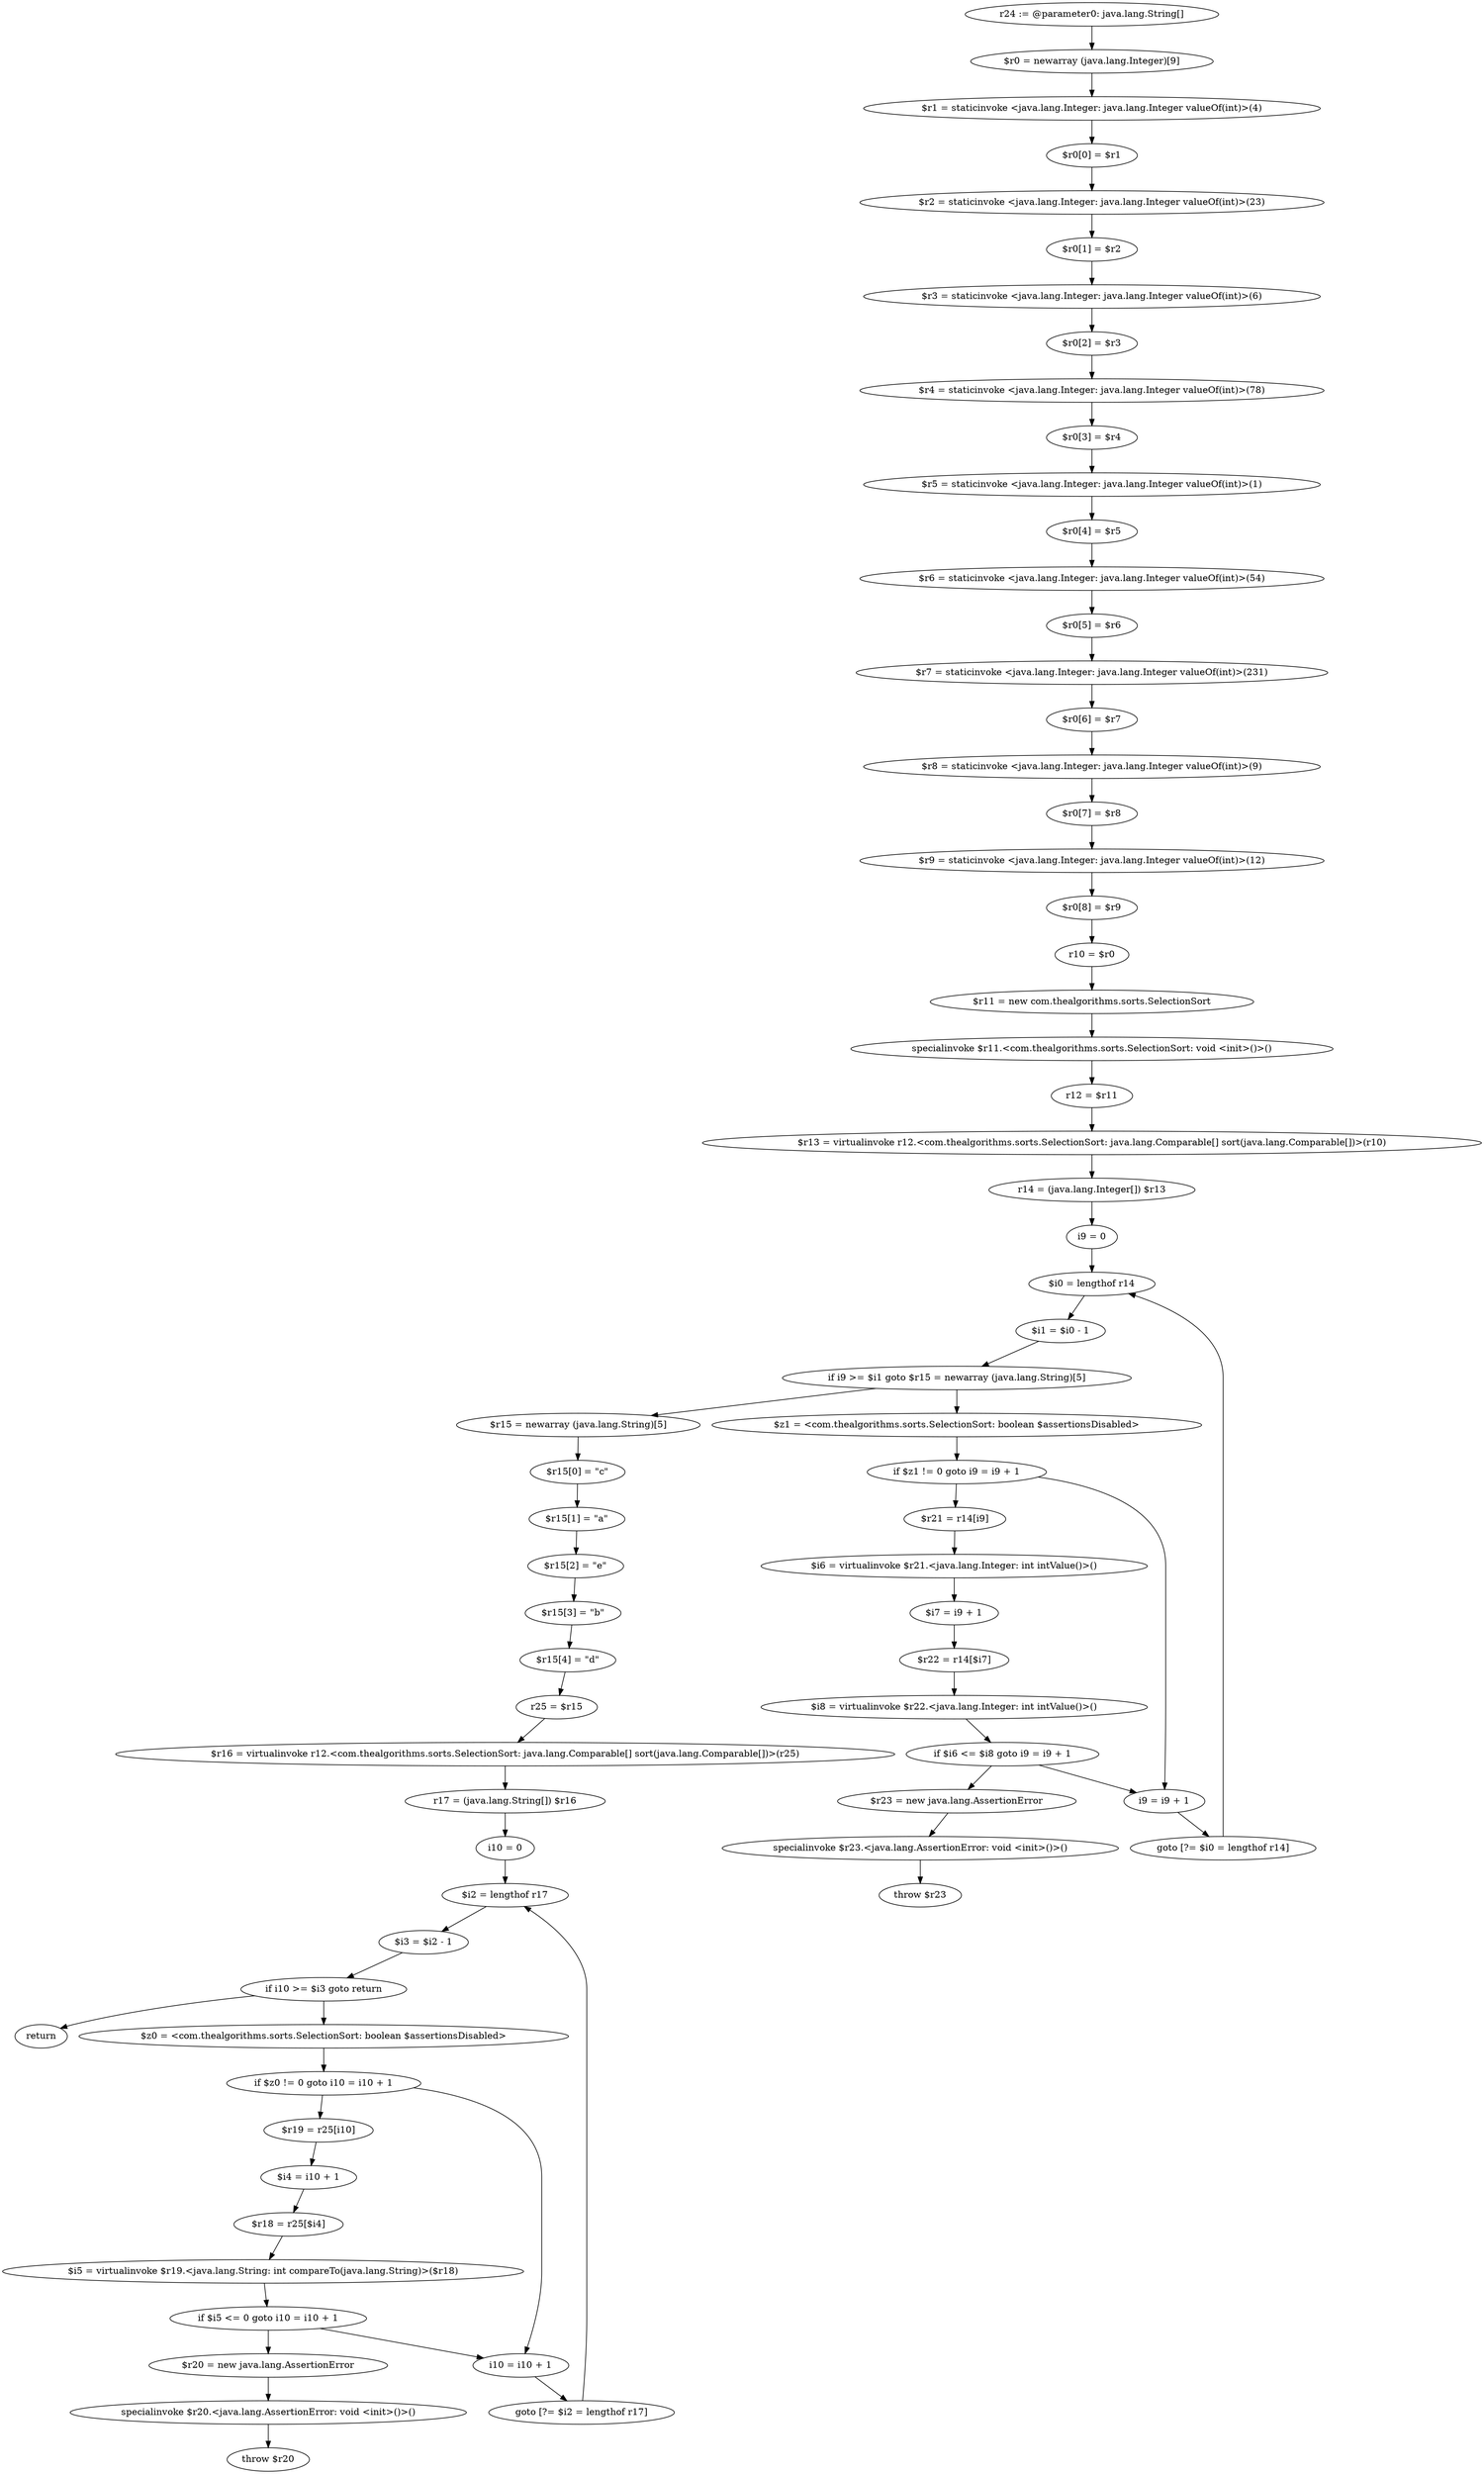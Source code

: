 digraph "unitGraph" {
    "r24 := @parameter0: java.lang.String[]"
    "$r0 = newarray (java.lang.Integer)[9]"
    "$r1 = staticinvoke <java.lang.Integer: java.lang.Integer valueOf(int)>(4)"
    "$r0[0] = $r1"
    "$r2 = staticinvoke <java.lang.Integer: java.lang.Integer valueOf(int)>(23)"
    "$r0[1] = $r2"
    "$r3 = staticinvoke <java.lang.Integer: java.lang.Integer valueOf(int)>(6)"
    "$r0[2] = $r3"
    "$r4 = staticinvoke <java.lang.Integer: java.lang.Integer valueOf(int)>(78)"
    "$r0[3] = $r4"
    "$r5 = staticinvoke <java.lang.Integer: java.lang.Integer valueOf(int)>(1)"
    "$r0[4] = $r5"
    "$r6 = staticinvoke <java.lang.Integer: java.lang.Integer valueOf(int)>(54)"
    "$r0[5] = $r6"
    "$r7 = staticinvoke <java.lang.Integer: java.lang.Integer valueOf(int)>(231)"
    "$r0[6] = $r7"
    "$r8 = staticinvoke <java.lang.Integer: java.lang.Integer valueOf(int)>(9)"
    "$r0[7] = $r8"
    "$r9 = staticinvoke <java.lang.Integer: java.lang.Integer valueOf(int)>(12)"
    "$r0[8] = $r9"
    "r10 = $r0"
    "$r11 = new com.thealgorithms.sorts.SelectionSort"
    "specialinvoke $r11.<com.thealgorithms.sorts.SelectionSort: void <init>()>()"
    "r12 = $r11"
    "$r13 = virtualinvoke r12.<com.thealgorithms.sorts.SelectionSort: java.lang.Comparable[] sort(java.lang.Comparable[])>(r10)"
    "r14 = (java.lang.Integer[]) $r13"
    "i9 = 0"
    "$i0 = lengthof r14"
    "$i1 = $i0 - 1"
    "if i9 >= $i1 goto $r15 = newarray (java.lang.String)[5]"
    "$z1 = <com.thealgorithms.sorts.SelectionSort: boolean $assertionsDisabled>"
    "if $z1 != 0 goto i9 = i9 + 1"
    "$r21 = r14[i9]"
    "$i6 = virtualinvoke $r21.<java.lang.Integer: int intValue()>()"
    "$i7 = i9 + 1"
    "$r22 = r14[$i7]"
    "$i8 = virtualinvoke $r22.<java.lang.Integer: int intValue()>()"
    "if $i6 <= $i8 goto i9 = i9 + 1"
    "$r23 = new java.lang.AssertionError"
    "specialinvoke $r23.<java.lang.AssertionError: void <init>()>()"
    "throw $r23"
    "i9 = i9 + 1"
    "goto [?= $i0 = lengthof r14]"
    "$r15 = newarray (java.lang.String)[5]"
    "$r15[0] = \"c\""
    "$r15[1] = \"a\""
    "$r15[2] = \"e\""
    "$r15[3] = \"b\""
    "$r15[4] = \"d\""
    "r25 = $r15"
    "$r16 = virtualinvoke r12.<com.thealgorithms.sorts.SelectionSort: java.lang.Comparable[] sort(java.lang.Comparable[])>(r25)"
    "r17 = (java.lang.String[]) $r16"
    "i10 = 0"
    "$i2 = lengthof r17"
    "$i3 = $i2 - 1"
    "if i10 >= $i3 goto return"
    "$z0 = <com.thealgorithms.sorts.SelectionSort: boolean $assertionsDisabled>"
    "if $z0 != 0 goto i10 = i10 + 1"
    "$r19 = r25[i10]"
    "$i4 = i10 + 1"
    "$r18 = r25[$i4]"
    "$i5 = virtualinvoke $r19.<java.lang.String: int compareTo(java.lang.String)>($r18)"
    "if $i5 <= 0 goto i10 = i10 + 1"
    "$r20 = new java.lang.AssertionError"
    "specialinvoke $r20.<java.lang.AssertionError: void <init>()>()"
    "throw $r20"
    "i10 = i10 + 1"
    "goto [?= $i2 = lengthof r17]"
    "return"
    "r24 := @parameter0: java.lang.String[]"->"$r0 = newarray (java.lang.Integer)[9]";
    "$r0 = newarray (java.lang.Integer)[9]"->"$r1 = staticinvoke <java.lang.Integer: java.lang.Integer valueOf(int)>(4)";
    "$r1 = staticinvoke <java.lang.Integer: java.lang.Integer valueOf(int)>(4)"->"$r0[0] = $r1";
    "$r0[0] = $r1"->"$r2 = staticinvoke <java.lang.Integer: java.lang.Integer valueOf(int)>(23)";
    "$r2 = staticinvoke <java.lang.Integer: java.lang.Integer valueOf(int)>(23)"->"$r0[1] = $r2";
    "$r0[1] = $r2"->"$r3 = staticinvoke <java.lang.Integer: java.lang.Integer valueOf(int)>(6)";
    "$r3 = staticinvoke <java.lang.Integer: java.lang.Integer valueOf(int)>(6)"->"$r0[2] = $r3";
    "$r0[2] = $r3"->"$r4 = staticinvoke <java.lang.Integer: java.lang.Integer valueOf(int)>(78)";
    "$r4 = staticinvoke <java.lang.Integer: java.lang.Integer valueOf(int)>(78)"->"$r0[3] = $r4";
    "$r0[3] = $r4"->"$r5 = staticinvoke <java.lang.Integer: java.lang.Integer valueOf(int)>(1)";
    "$r5 = staticinvoke <java.lang.Integer: java.lang.Integer valueOf(int)>(1)"->"$r0[4] = $r5";
    "$r0[4] = $r5"->"$r6 = staticinvoke <java.lang.Integer: java.lang.Integer valueOf(int)>(54)";
    "$r6 = staticinvoke <java.lang.Integer: java.lang.Integer valueOf(int)>(54)"->"$r0[5] = $r6";
    "$r0[5] = $r6"->"$r7 = staticinvoke <java.lang.Integer: java.lang.Integer valueOf(int)>(231)";
    "$r7 = staticinvoke <java.lang.Integer: java.lang.Integer valueOf(int)>(231)"->"$r0[6] = $r7";
    "$r0[6] = $r7"->"$r8 = staticinvoke <java.lang.Integer: java.lang.Integer valueOf(int)>(9)";
    "$r8 = staticinvoke <java.lang.Integer: java.lang.Integer valueOf(int)>(9)"->"$r0[7] = $r8";
    "$r0[7] = $r8"->"$r9 = staticinvoke <java.lang.Integer: java.lang.Integer valueOf(int)>(12)";
    "$r9 = staticinvoke <java.lang.Integer: java.lang.Integer valueOf(int)>(12)"->"$r0[8] = $r9";
    "$r0[8] = $r9"->"r10 = $r0";
    "r10 = $r0"->"$r11 = new com.thealgorithms.sorts.SelectionSort";
    "$r11 = new com.thealgorithms.sorts.SelectionSort"->"specialinvoke $r11.<com.thealgorithms.sorts.SelectionSort: void <init>()>()";
    "specialinvoke $r11.<com.thealgorithms.sorts.SelectionSort: void <init>()>()"->"r12 = $r11";
    "r12 = $r11"->"$r13 = virtualinvoke r12.<com.thealgorithms.sorts.SelectionSort: java.lang.Comparable[] sort(java.lang.Comparable[])>(r10)";
    "$r13 = virtualinvoke r12.<com.thealgorithms.sorts.SelectionSort: java.lang.Comparable[] sort(java.lang.Comparable[])>(r10)"->"r14 = (java.lang.Integer[]) $r13";
    "r14 = (java.lang.Integer[]) $r13"->"i9 = 0";
    "i9 = 0"->"$i0 = lengthof r14";
    "$i0 = lengthof r14"->"$i1 = $i0 - 1";
    "$i1 = $i0 - 1"->"if i9 >= $i1 goto $r15 = newarray (java.lang.String)[5]";
    "if i9 >= $i1 goto $r15 = newarray (java.lang.String)[5]"->"$z1 = <com.thealgorithms.sorts.SelectionSort: boolean $assertionsDisabled>";
    "if i9 >= $i1 goto $r15 = newarray (java.lang.String)[5]"->"$r15 = newarray (java.lang.String)[5]";
    "$z1 = <com.thealgorithms.sorts.SelectionSort: boolean $assertionsDisabled>"->"if $z1 != 0 goto i9 = i9 + 1";
    "if $z1 != 0 goto i9 = i9 + 1"->"$r21 = r14[i9]";
    "if $z1 != 0 goto i9 = i9 + 1"->"i9 = i9 + 1";
    "$r21 = r14[i9]"->"$i6 = virtualinvoke $r21.<java.lang.Integer: int intValue()>()";
    "$i6 = virtualinvoke $r21.<java.lang.Integer: int intValue()>()"->"$i7 = i9 + 1";
    "$i7 = i9 + 1"->"$r22 = r14[$i7]";
    "$r22 = r14[$i7]"->"$i8 = virtualinvoke $r22.<java.lang.Integer: int intValue()>()";
    "$i8 = virtualinvoke $r22.<java.lang.Integer: int intValue()>()"->"if $i6 <= $i8 goto i9 = i9 + 1";
    "if $i6 <= $i8 goto i9 = i9 + 1"->"$r23 = new java.lang.AssertionError";
    "if $i6 <= $i8 goto i9 = i9 + 1"->"i9 = i9 + 1";
    "$r23 = new java.lang.AssertionError"->"specialinvoke $r23.<java.lang.AssertionError: void <init>()>()";
    "specialinvoke $r23.<java.lang.AssertionError: void <init>()>()"->"throw $r23";
    "i9 = i9 + 1"->"goto [?= $i0 = lengthof r14]";
    "goto [?= $i0 = lengthof r14]"->"$i0 = lengthof r14";
    "$r15 = newarray (java.lang.String)[5]"->"$r15[0] = \"c\"";
    "$r15[0] = \"c\""->"$r15[1] = \"a\"";
    "$r15[1] = \"a\""->"$r15[2] = \"e\"";
    "$r15[2] = \"e\""->"$r15[3] = \"b\"";
    "$r15[3] = \"b\""->"$r15[4] = \"d\"";
    "$r15[4] = \"d\""->"r25 = $r15";
    "r25 = $r15"->"$r16 = virtualinvoke r12.<com.thealgorithms.sorts.SelectionSort: java.lang.Comparable[] sort(java.lang.Comparable[])>(r25)";
    "$r16 = virtualinvoke r12.<com.thealgorithms.sorts.SelectionSort: java.lang.Comparable[] sort(java.lang.Comparable[])>(r25)"->"r17 = (java.lang.String[]) $r16";
    "r17 = (java.lang.String[]) $r16"->"i10 = 0";
    "i10 = 0"->"$i2 = lengthof r17";
    "$i2 = lengthof r17"->"$i3 = $i2 - 1";
    "$i3 = $i2 - 1"->"if i10 >= $i3 goto return";
    "if i10 >= $i3 goto return"->"$z0 = <com.thealgorithms.sorts.SelectionSort: boolean $assertionsDisabled>";
    "if i10 >= $i3 goto return"->"return";
    "$z0 = <com.thealgorithms.sorts.SelectionSort: boolean $assertionsDisabled>"->"if $z0 != 0 goto i10 = i10 + 1";
    "if $z0 != 0 goto i10 = i10 + 1"->"$r19 = r25[i10]";
    "if $z0 != 0 goto i10 = i10 + 1"->"i10 = i10 + 1";
    "$r19 = r25[i10]"->"$i4 = i10 + 1";
    "$i4 = i10 + 1"->"$r18 = r25[$i4]";
    "$r18 = r25[$i4]"->"$i5 = virtualinvoke $r19.<java.lang.String: int compareTo(java.lang.String)>($r18)";
    "$i5 = virtualinvoke $r19.<java.lang.String: int compareTo(java.lang.String)>($r18)"->"if $i5 <= 0 goto i10 = i10 + 1";
    "if $i5 <= 0 goto i10 = i10 + 1"->"$r20 = new java.lang.AssertionError";
    "if $i5 <= 0 goto i10 = i10 + 1"->"i10 = i10 + 1";
    "$r20 = new java.lang.AssertionError"->"specialinvoke $r20.<java.lang.AssertionError: void <init>()>()";
    "specialinvoke $r20.<java.lang.AssertionError: void <init>()>()"->"throw $r20";
    "i10 = i10 + 1"->"goto [?= $i2 = lengthof r17]";
    "goto [?= $i2 = lengthof r17]"->"$i2 = lengthof r17";
}
